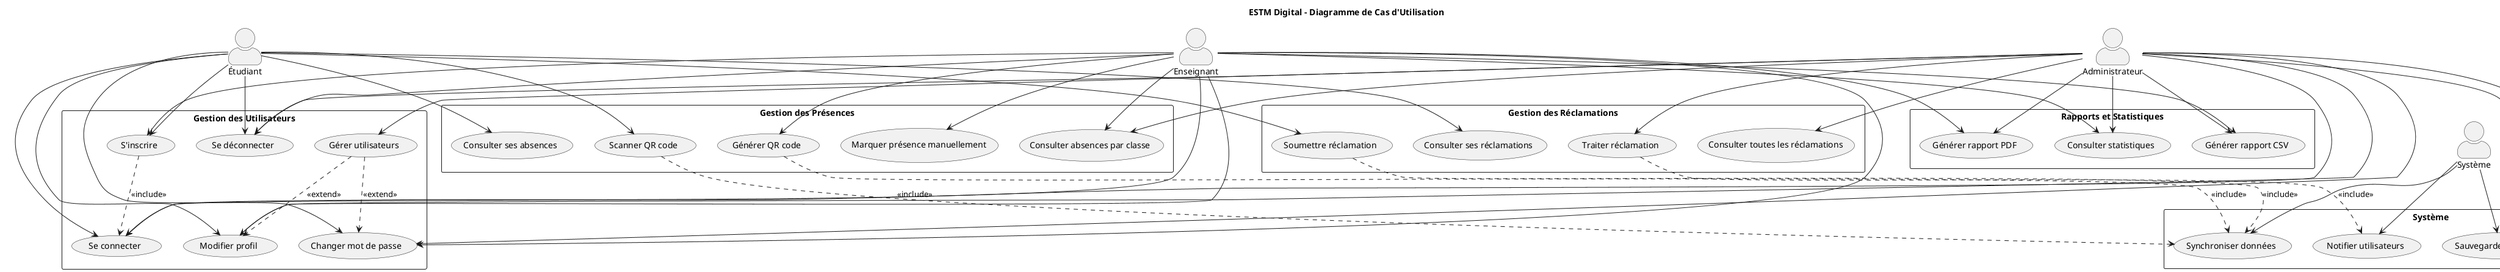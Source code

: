 @startuml ESTM Digital - Use Case Diagram

skinparam actorStyle awesome
skinparam packageStyle rectangle
skinparam usecaseStyle roundedBox

title ESTM Digital - Diagramme de Cas d'Utilisation

' Acteurs
actor "Étudiant" as Student
actor "Enseignant" as Teacher
actor "Administrateur" as Admin
actor "Système" as System

' Packages pour regrouper les cas d'utilisation par domaine
package "Gestion des Utilisateurs" {
  usecase "S'inscrire" as UC1
  usecase "Se connecter" as UC2
  usecase "Modifier profil" as UC3
  usecase "Changer mot de passe" as UC4
  usecase "Se déconnecter" as UC5
  usecase "Gérer utilisateurs" as UC6
}

package "Gestion des Présences" {
  usecase "Scanner QR code" as UC10
  usecase "Générer QR code" as UC11
  usecase "Consulter ses absences" as UC12
  usecase "Consulter absences par classe" as UC13
  usecase "Marquer présence manuellement" as UC14
}

package "Gestion des Réclamations" {
  usecase "Soumettre réclamation" as UC20
  usecase "Consulter ses réclamations" as UC21
  usecase "Traiter réclamation" as UC22
  usecase "Consulter toutes les réclamations" as UC23
}

package "Rapports et Statistiques" {
  usecase "Générer rapport CSV" as UC30
  usecase "Générer rapport PDF" as UC31
  usecase "Consulter statistiques" as UC32
}

package "Système" {
  usecase "Synchroniser données" as UC40
  usecase "Notifier utilisateurs" as UC41
  usecase "Sauvegarder données" as UC42
  usecase "Restaurer données" as UC43
}

' Relations Étudiant
Student --> UC1
Student --> UC2
Student --> UC3
Student --> UC4
Student --> UC5
Student --> UC10
Student --> UC12
Student --> UC20
Student --> UC21

' Relations Enseignant
Teacher --> UC1
Teacher --> UC2
Teacher --> UC3
Teacher --> UC4
Teacher --> UC5
Teacher --> UC11
Teacher --> UC13
Teacher --> UC14
Teacher --> UC30
Teacher --> UC31
Teacher --> UC32

' Relations Administrateur
Admin --> UC2
Admin --> UC3
Admin --> UC4
Admin --> UC5
Admin --> UC6
Admin --> UC13
Admin --> UC22
Admin --> UC23
Admin --> UC30
Admin --> UC31
Admin --> UC32
Admin --> UC42
Admin --> UC43

' Relations Système
System --> UC40
System --> UC41
System --> UC42

' Relations d'extension et d'inclusion
UC1 ..> UC2 : <<include>>
UC6 ..> UC3 : <<extend>>
UC6 ..> UC4 : <<extend>>
UC22 ..> UC41 : <<include>>
UC10 ..> UC40 : <<include>>
UC11 ..> UC40 : <<include>>
UC20 ..> UC40 : <<include>>

@enduml 